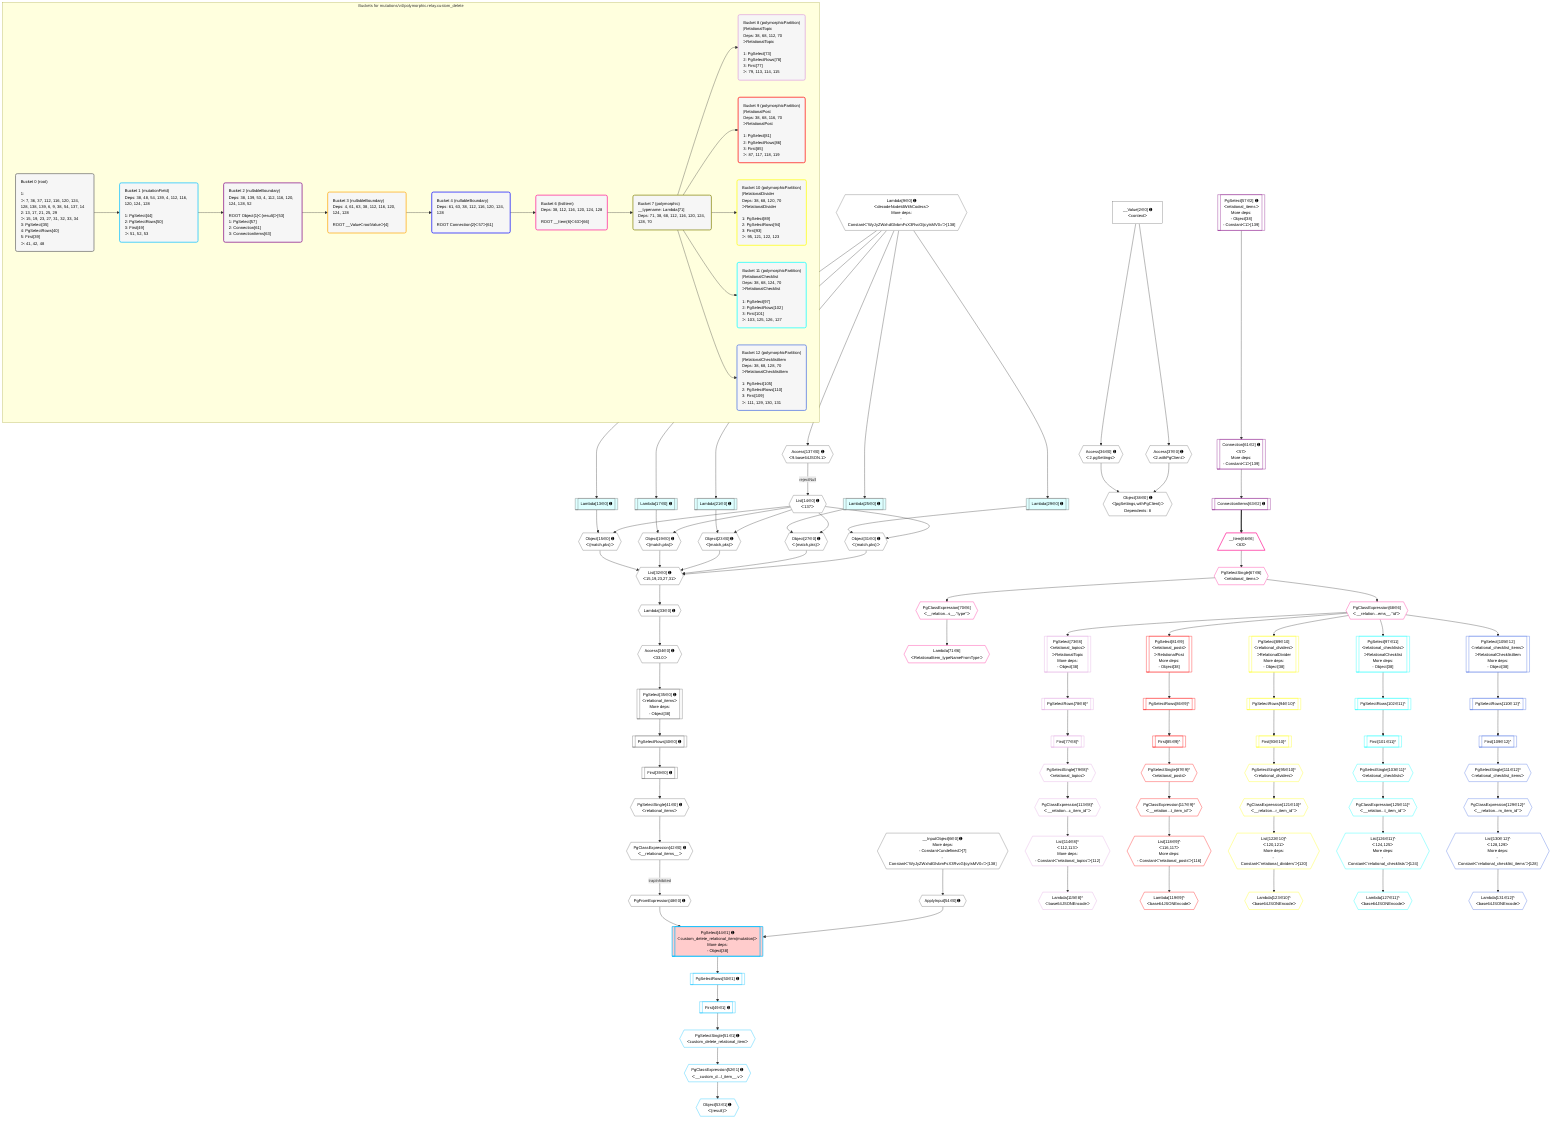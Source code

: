 %%{init: {'themeVariables': { 'fontSize': '12px'}}}%%
graph TD
    classDef path fill:#eee,stroke:#000,color:#000
    classDef plan fill:#fff,stroke-width:1px,color:#000
    classDef itemplan fill:#fff,stroke-width:2px,color:#000
    classDef unbatchedplan fill:#dff,stroke-width:1px,color:#000
    classDef sideeffectplan fill:#fcc,stroke-width:2px,color:#000
    classDef bucket fill:#f6f6f6,color:#000,stroke-width:2px,text-align:left

    subgraph "Buckets for mutations/v4/polymorphic.relay.custom_delete"
    Bucket0("Bucket 0 (root)<br /><br />1: <br />ᐳ: 7, 36, 37, 112, 116, 120, 124, 128, 138, 139, 6, 9, 38, 54, 137, 14<br />2: 13, 17, 21, 25, 29<br />ᐳ: 15, 19, 23, 27, 31, 32, 33, 34<br />3: PgSelect[35]<br />4: PgSelectRows[40]<br />5: First[39]<br />ᐳ: 41, 42, 48"):::bucket
    Bucket1("Bucket 1 (mutationField)<br />Deps: 38, 48, 54, 139, 4, 112, 116, 120, 124, 128<br /><br />1: PgSelect[44]<br />2: PgSelectRows[50]<br />3: First[49]<br />ᐳ: 51, 52, 53"):::bucket
    Bucket2("Bucket 2 (nullableBoundary)<br />Deps: 38, 139, 53, 4, 112, 116, 120, 124, 128, 52<br /><br />ROOT Object{1}ᐸ{result}ᐳ[53]<br />1: PgSelect[57]<br />2: Connection[61]<br />3: ConnectionItems[63]"):::bucket
    Bucket3("Bucket 3 (nullableBoundary)<br />Deps: 4, 61, 63, 38, 112, 116, 120, 124, 128<br /><br />ROOT __ValueᐸrootValueᐳ[4]"):::bucket
    Bucket4("Bucket 4 (nullableBoundary)<br />Deps: 61, 63, 38, 112, 116, 120, 124, 128<br /><br />ROOT Connection{2}ᐸ57ᐳ[61]"):::bucket
    Bucket6("Bucket 6 (listItem)<br />Deps: 38, 112, 116, 120, 124, 128<br /><br />ROOT __Item{6}ᐸ63ᐳ[66]"):::bucket
    Bucket7("Bucket 7 (polymorphic)<br />__typename: Lambda[71]<br />Deps: 71, 38, 68, 112, 116, 120, 124, 128, 70"):::bucket
    Bucket8("Bucket 8 (polymorphicPartition)<br />|RelationalTopic<br />Deps: 38, 68, 112, 70<br />ᐳRelationalTopic<br /><br />1: PgSelect[73]<br />2: PgSelectRows[78]<br />3: First[77]<br />ᐳ: 79, 113, 114, 115"):::bucket
    Bucket9("Bucket 9 (polymorphicPartition)<br />|RelationalPost<br />Deps: 38, 68, 116, 70<br />ᐳRelationalPost<br /><br />1: PgSelect[81]<br />2: PgSelectRows[86]<br />3: First[85]<br />ᐳ: 87, 117, 118, 119"):::bucket
    Bucket10("Bucket 10 (polymorphicPartition)<br />|RelationalDivider<br />Deps: 38, 68, 120, 70<br />ᐳRelationalDivider<br /><br />1: PgSelect[89]<br />2: PgSelectRows[94]<br />3: First[93]<br />ᐳ: 95, 121, 122, 123"):::bucket
    Bucket11("Bucket 11 (polymorphicPartition)<br />|RelationalChecklist<br />Deps: 38, 68, 124, 70<br />ᐳRelationalChecklist<br /><br />1: PgSelect[97]<br />2: PgSelectRows[102]<br />3: First[101]<br />ᐳ: 103, 125, 126, 127"):::bucket
    Bucket12("Bucket 12 (polymorphicPartition)<br />|RelationalChecklistItem<br />Deps: 38, 68, 128, 70<br />ᐳRelationalChecklistItem<br /><br />1: PgSelect[105]<br />2: PgSelectRows[110]<br />3: First[109]<br />ᐳ: 111, 129, 130, 131"):::bucket
    end
    Bucket0 --> Bucket1
    Bucket1 --> Bucket2
    Bucket2 --> Bucket3
    Bucket3 --> Bucket4
    Bucket4 --> Bucket6
    Bucket6 --> Bucket7
    Bucket7 --> Bucket8 & Bucket9 & Bucket10 & Bucket11 & Bucket12

    %% plan dependencies
    List32{{"List[32∈0] ➊<br />ᐸ15,19,23,27,31ᐳ"}}:::plan
    Object15{{"Object[15∈0] ➊<br />ᐸ{match,pks}ᐳ"}}:::plan
    Object19{{"Object[19∈0] ➊<br />ᐸ{match,pks}ᐳ"}}:::plan
    Object23{{"Object[23∈0] ➊<br />ᐸ{match,pks}ᐳ"}}:::plan
    Object27{{"Object[27∈0] ➊<br />ᐸ{match,pks}ᐳ"}}:::plan
    Object31{{"Object[31∈0] ➊<br />ᐸ{match,pks}ᐳ"}}:::plan
    Object15 & Object19 & Object23 & Object27 & Object31 --> List32
    __InputObject6{{"__InputObject[6∈0] ➊<br />More deps:<br />- Constantᐸundefinedᐳ[7]<br />- Constantᐸ'WyJyZWxhdGlvbmFsX3RvcGljcyIsMV0='ᐳ[138]"}}:::plan
    Lambda13[["Lambda[13∈0] ➊"]]:::unbatchedplan
    List14{{"List[14∈0] ➊<br />ᐸ137ᐳ"}}:::plan
    Lambda13 & List14 --> Object15
    Lambda17[["Lambda[17∈0] ➊"]]:::unbatchedplan
    Lambda17 & List14 --> Object19
    Lambda21[["Lambda[21∈0] ➊"]]:::unbatchedplan
    Lambda21 & List14 --> Object23
    Lambda25[["Lambda[25∈0] ➊"]]:::unbatchedplan
    Lambda25 & List14 --> Object27
    Lambda29[["Lambda[29∈0] ➊"]]:::unbatchedplan
    Lambda29 & List14 --> Object31
    PgSelect35[["PgSelect[35∈0] ➊<br />ᐸrelational_itemsᐳ<br />More deps:<br />- Object[38]"]]:::plan
    Access34{{"Access[34∈0] ➊<br />ᐸ33.0ᐳ"}}:::plan
    Access34 --> PgSelect35
    Object38{{"Object[38∈0] ➊<br />ᐸ{pgSettings,withPgClient}ᐳ<br />Dependents: 8"}}:::plan
    Access36{{"Access[36∈0] ➊<br />ᐸ2.pgSettingsᐳ"}}:::plan
    Access37{{"Access[37∈0] ➊<br />ᐸ2.withPgClientᐳ"}}:::plan
    Access36 & Access37 --> Object38
    Lambda9{{"Lambda[9∈0] ➊<br />ᐸdecodeNodeIdWithCodecsᐳ<br />More deps:<br />- Constantᐸ'WyJyZWxhdGlvbmFsX3RvcGljcyIsMV0='ᐳ[138]"}}:::plan
    Lambda9 --> Lambda13
    Access137{{"Access[137∈0] ➊<br />ᐸ9.base64JSON.1ᐳ"}}:::plan
    Access137 -->|rejectNull| List14
    Lambda9 --> Lambda17
    Lambda9 --> Lambda21
    Lambda9 --> Lambda25
    Lambda9 --> Lambda29
    Lambda33{{"Lambda[33∈0] ➊"}}:::plan
    List32 --> Lambda33
    Lambda33 --> Access34
    __Value2["__Value[2∈0] ➊<br />ᐸcontextᐳ"]:::plan
    __Value2 --> Access36
    __Value2 --> Access37
    First39[["First[39∈0] ➊"]]:::plan
    PgSelectRows40[["PgSelectRows[40∈0] ➊"]]:::plan
    PgSelectRows40 --> First39
    PgSelect35 --> PgSelectRows40
    PgSelectSingle41{{"PgSelectSingle[41∈0] ➊<br />ᐸrelational_itemsᐳ"}}:::plan
    First39 --> PgSelectSingle41
    PgClassExpression42{{"PgClassExpression[42∈0] ➊<br />ᐸ__relational_items__ᐳ"}}:::plan
    PgSelectSingle41 --> PgClassExpression42
    PgFromExpression48{{"PgFromExpression[48∈0] ➊"}}:::plan
    PgClassExpression42 -->|trapInhibited| PgFromExpression48
    ApplyInput54{{"ApplyInput[54∈0] ➊"}}:::plan
    __InputObject6 --> ApplyInput54
    Lambda9 --> Access137
    PgSelect44[["PgSelect[44∈1] ➊<br />ᐸcustom_delete_relational_item(mutation)ᐳ<br />More deps:<br />- Object[38]"]]:::sideeffectplan
    PgFromExpression48 & ApplyInput54 --> PgSelect44
    First49[["First[49∈1] ➊"]]:::plan
    PgSelectRows50[["PgSelectRows[50∈1] ➊"]]:::plan
    PgSelectRows50 --> First49
    PgSelect44 --> PgSelectRows50
    PgSelectSingle51{{"PgSelectSingle[51∈1] ➊<br />ᐸcustom_delete_relational_itemᐳ"}}:::plan
    First49 --> PgSelectSingle51
    PgClassExpression52{{"PgClassExpression[52∈1] ➊<br />ᐸ__custom_d...l_item__.vᐳ"}}:::plan
    PgSelectSingle51 --> PgClassExpression52
    Object53{{"Object[53∈1] ➊<br />ᐸ{result}ᐳ"}}:::plan
    PgClassExpression52 --> Object53
    PgSelect57[["PgSelect[57∈2] ➊<br />ᐸrelational_itemsᐳ<br />More deps:<br />- Object[38]<br />- Constantᐸ1ᐳ[139]"]]:::plan
    Connection61[["Connection[61∈2] ➊<br />ᐸ57ᐳ<br />More deps:<br />- Constantᐸ1ᐳ[139]"]]:::plan
    PgSelect57 --> Connection61
    ConnectionItems63[["ConnectionItems[63∈2] ➊"]]:::plan
    Connection61 --> ConnectionItems63
    __Item66[/"__Item[66∈6]<br />ᐸ63ᐳ"\]:::itemplan
    ConnectionItems63 ==> __Item66
    PgSelectSingle67{{"PgSelectSingle[67∈6]<br />ᐸrelational_itemsᐳ"}}:::plan
    __Item66 --> PgSelectSingle67
    PgClassExpression68{{"PgClassExpression[68∈6]<br />ᐸ__relation...ems__.”id”ᐳ"}}:::plan
    PgSelectSingle67 --> PgClassExpression68
    PgClassExpression70{{"PgClassExpression[70∈6]<br />ᐸ__relation...s__.”type”ᐳ"}}:::plan
    PgSelectSingle67 --> PgClassExpression70
    Lambda71{{"Lambda[71∈6]<br />ᐸRelationalItem_typeNameFromTypeᐳ"}}:::plan
    PgClassExpression70 --> Lambda71
    PgSelect73[["PgSelect[73∈8]<br />ᐸrelational_topicsᐳ<br />ᐳRelationalTopic<br />More deps:<br />- Object[38]"]]:::plan
    PgClassExpression68 --> PgSelect73
    List114{{"List[114∈8]^<br />ᐸ112,113ᐳ<br />More deps:<br />- Constantᐸ'relational_topics'ᐳ[112]"}}:::plan
    PgClassExpression113{{"PgClassExpression[113∈8]^<br />ᐸ__relation...c_item_id”ᐳ"}}:::plan
    PgClassExpression113 --> List114
    First77[["First[77∈8]^"]]:::plan
    PgSelectRows78[["PgSelectRows[78∈8]^"]]:::plan
    PgSelectRows78 --> First77
    PgSelect73 --> PgSelectRows78
    PgSelectSingle79{{"PgSelectSingle[79∈8]^<br />ᐸrelational_topicsᐳ"}}:::plan
    First77 --> PgSelectSingle79
    PgSelectSingle79 --> PgClassExpression113
    Lambda115{{"Lambda[115∈8]^<br />ᐸbase64JSONEncodeᐳ"}}:::plan
    List114 --> Lambda115
    PgSelect81[["PgSelect[81∈9]<br />ᐸrelational_postsᐳ<br />ᐳRelationalPost<br />More deps:<br />- Object[38]"]]:::plan
    PgClassExpression68 --> PgSelect81
    List118{{"List[118∈9]^<br />ᐸ116,117ᐳ<br />More deps:<br />- Constantᐸ'relational_posts'ᐳ[116]"}}:::plan
    PgClassExpression117{{"PgClassExpression[117∈9]^<br />ᐸ__relation...t_item_id”ᐳ"}}:::plan
    PgClassExpression117 --> List118
    First85[["First[85∈9]^"]]:::plan
    PgSelectRows86[["PgSelectRows[86∈9]^"]]:::plan
    PgSelectRows86 --> First85
    PgSelect81 --> PgSelectRows86
    PgSelectSingle87{{"PgSelectSingle[87∈9]^<br />ᐸrelational_postsᐳ"}}:::plan
    First85 --> PgSelectSingle87
    PgSelectSingle87 --> PgClassExpression117
    Lambda119{{"Lambda[119∈9]^<br />ᐸbase64JSONEncodeᐳ"}}:::plan
    List118 --> Lambda119
    PgSelect89[["PgSelect[89∈10]<br />ᐸrelational_dividersᐳ<br />ᐳRelationalDivider<br />More deps:<br />- Object[38]"]]:::plan
    PgClassExpression68 --> PgSelect89
    List122{{"List[122∈10]^<br />ᐸ120,121ᐳ<br />More deps:<br />- Constantᐸ'relational_dividers'ᐳ[120]"}}:::plan
    PgClassExpression121{{"PgClassExpression[121∈10]^<br />ᐸ__relation...r_item_id”ᐳ"}}:::plan
    PgClassExpression121 --> List122
    First93[["First[93∈10]^"]]:::plan
    PgSelectRows94[["PgSelectRows[94∈10]^"]]:::plan
    PgSelectRows94 --> First93
    PgSelect89 --> PgSelectRows94
    PgSelectSingle95{{"PgSelectSingle[95∈10]^<br />ᐸrelational_dividersᐳ"}}:::plan
    First93 --> PgSelectSingle95
    PgSelectSingle95 --> PgClassExpression121
    Lambda123{{"Lambda[123∈10]^<br />ᐸbase64JSONEncodeᐳ"}}:::plan
    List122 --> Lambda123
    PgSelect97[["PgSelect[97∈11]<br />ᐸrelational_checklistsᐳ<br />ᐳRelationalChecklist<br />More deps:<br />- Object[38]"]]:::plan
    PgClassExpression68 --> PgSelect97
    List126{{"List[126∈11]^<br />ᐸ124,125ᐳ<br />More deps:<br />- Constantᐸ'relational_checklists'ᐳ[124]"}}:::plan
    PgClassExpression125{{"PgClassExpression[125∈11]^<br />ᐸ__relation...t_item_id”ᐳ"}}:::plan
    PgClassExpression125 --> List126
    First101[["First[101∈11]^"]]:::plan
    PgSelectRows102[["PgSelectRows[102∈11]^"]]:::plan
    PgSelectRows102 --> First101
    PgSelect97 --> PgSelectRows102
    PgSelectSingle103{{"PgSelectSingle[103∈11]^<br />ᐸrelational_checklistsᐳ"}}:::plan
    First101 --> PgSelectSingle103
    PgSelectSingle103 --> PgClassExpression125
    Lambda127{{"Lambda[127∈11]^<br />ᐸbase64JSONEncodeᐳ"}}:::plan
    List126 --> Lambda127
    PgSelect105[["PgSelect[105∈12]<br />ᐸrelational_checklist_itemsᐳ<br />ᐳRelationalChecklistItem<br />More deps:<br />- Object[38]"]]:::plan
    PgClassExpression68 --> PgSelect105
    List130{{"List[130∈12]^<br />ᐸ128,129ᐳ<br />More deps:<br />- Constantᐸ'relational_checklist_items'ᐳ[128]"}}:::plan
    PgClassExpression129{{"PgClassExpression[129∈12]^<br />ᐸ__relation...m_item_id”ᐳ"}}:::plan
    PgClassExpression129 --> List130
    First109[["First[109∈12]^"]]:::plan
    PgSelectRows110[["PgSelectRows[110∈12]^"]]:::plan
    PgSelectRows110 --> First109
    PgSelect105 --> PgSelectRows110
    PgSelectSingle111{{"PgSelectSingle[111∈12]^<br />ᐸrelational_checklist_itemsᐳ"}}:::plan
    First109 --> PgSelectSingle111
    PgSelectSingle111 --> PgClassExpression129
    Lambda131{{"Lambda[131∈12]^<br />ᐸbase64JSONEncodeᐳ"}}:::plan
    List130 --> Lambda131

    %% define steps
    classDef bucket0 stroke:#696969
    class Bucket0,__Value2,__InputObject6,Lambda9,Lambda13,List14,Object15,Lambda17,Object19,Lambda21,Object23,Lambda25,Object27,Lambda29,Object31,List32,Lambda33,Access34,PgSelect35,Access36,Access37,Object38,First39,PgSelectRows40,PgSelectSingle41,PgClassExpression42,PgFromExpression48,ApplyInput54,Access137 bucket0
    classDef bucket1 stroke:#00bfff
    class Bucket1,PgSelect44,First49,PgSelectRows50,PgSelectSingle51,PgClassExpression52,Object53 bucket1
    classDef bucket2 stroke:#7f007f
    class Bucket2,PgSelect57,Connection61,ConnectionItems63 bucket2
    classDef bucket3 stroke:#ffa500
    class Bucket3 bucket3
    classDef bucket4 stroke:#0000ff
    class Bucket4 bucket4
    classDef bucket6 stroke:#ff1493
    class Bucket6,__Item66,PgSelectSingle67,PgClassExpression68,PgClassExpression70,Lambda71 bucket6
    classDef bucket7 stroke:#808000
    class Bucket7 bucket7
    classDef bucket8 stroke:#dda0dd
    class Bucket8,PgSelect73,First77,PgSelectRows78,PgSelectSingle79,PgClassExpression113,List114,Lambda115 bucket8
    classDef bucket9 stroke:#ff0000
    class Bucket9,PgSelect81,First85,PgSelectRows86,PgSelectSingle87,PgClassExpression117,List118,Lambda119 bucket9
    classDef bucket10 stroke:#ffff00
    class Bucket10,PgSelect89,First93,PgSelectRows94,PgSelectSingle95,PgClassExpression121,List122,Lambda123 bucket10
    classDef bucket11 stroke:#00ffff
    class Bucket11,PgSelect97,First101,PgSelectRows102,PgSelectSingle103,PgClassExpression125,List126,Lambda127 bucket11
    classDef bucket12 stroke:#4169e1
    class Bucket12,PgSelect105,First109,PgSelectRows110,PgSelectSingle111,PgClassExpression129,List130,Lambda131 bucket12

    %% implicit side effects